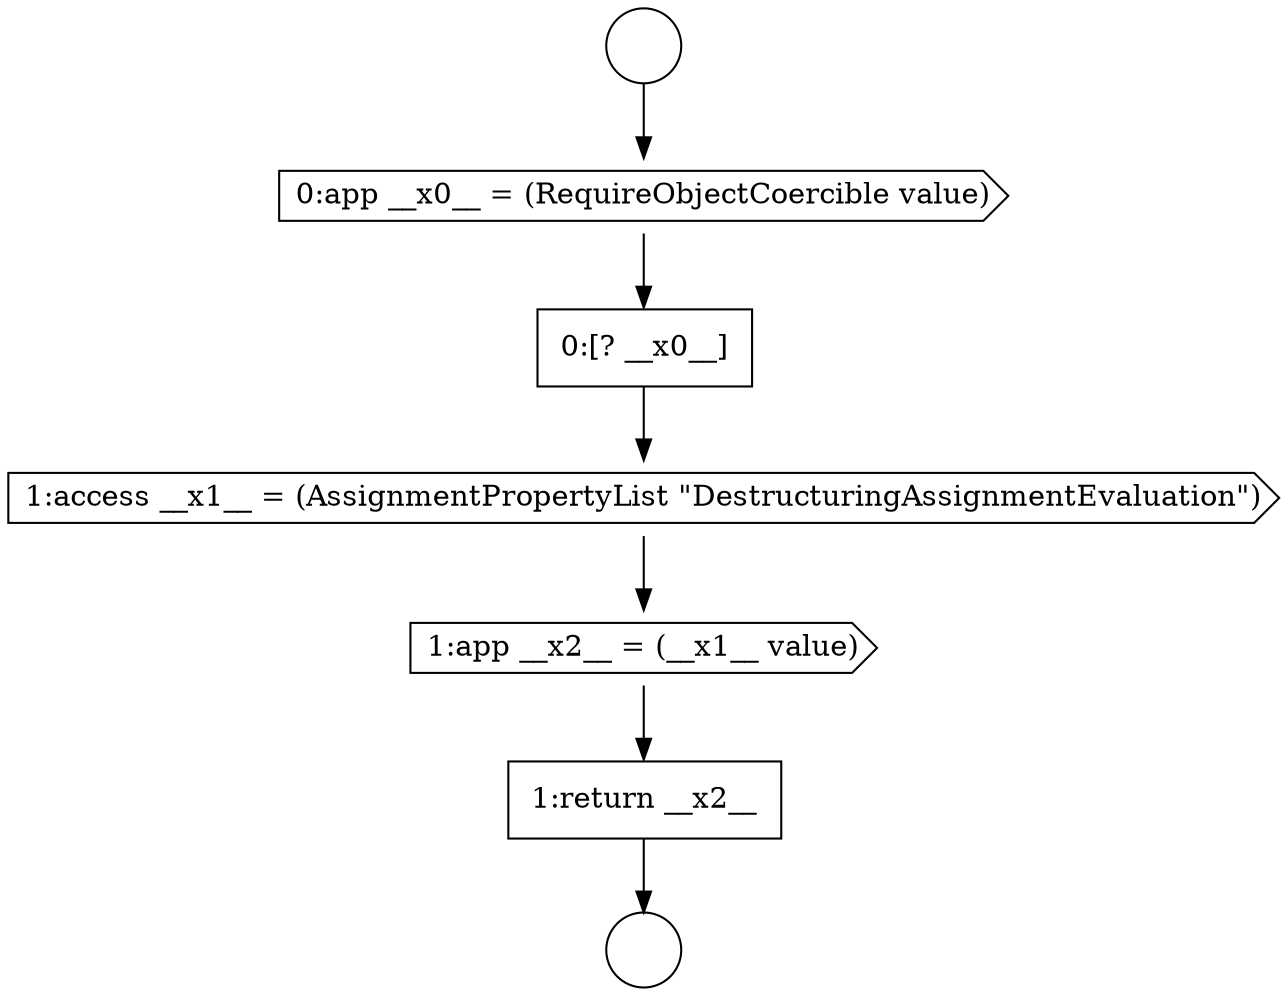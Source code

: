 digraph {
  node4866 [shape=cds, label=<<font color="black">1:access __x1__ = (AssignmentPropertyList &quot;DestructuringAssignmentEvaluation&quot;)</font>> color="black" fillcolor="white" style=filled]
  node4862 [shape=circle label=" " color="black" fillcolor="white" style=filled]
  node4867 [shape=cds, label=<<font color="black">1:app __x2__ = (__x1__ value)</font>> color="black" fillcolor="white" style=filled]
  node4868 [shape=none, margin=0, label=<<font color="black">
    <table border="0" cellborder="1" cellspacing="0" cellpadding="10">
      <tr><td align="left">1:return __x2__</td></tr>
    </table>
  </font>> color="black" fillcolor="white" style=filled]
  node4864 [shape=cds, label=<<font color="black">0:app __x0__ = (RequireObjectCoercible value)</font>> color="black" fillcolor="white" style=filled]
  node4865 [shape=none, margin=0, label=<<font color="black">
    <table border="0" cellborder="1" cellspacing="0" cellpadding="10">
      <tr><td align="left">0:[? __x0__]</td></tr>
    </table>
  </font>> color="black" fillcolor="white" style=filled]
  node4863 [shape=circle label=" " color="black" fillcolor="white" style=filled]
  node4867 -> node4868 [ color="black"]
  node4866 -> node4867 [ color="black"]
  node4865 -> node4866 [ color="black"]
  node4868 -> node4863 [ color="black"]
  node4864 -> node4865 [ color="black"]
  node4862 -> node4864 [ color="black"]
}
